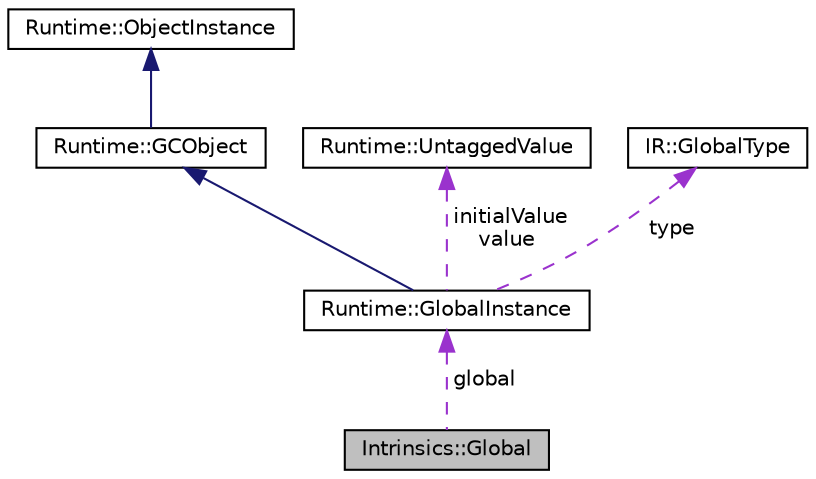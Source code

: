 digraph "Intrinsics::Global"
{
  edge [fontname="Helvetica",fontsize="10",labelfontname="Helvetica",labelfontsize="10"];
  node [fontname="Helvetica",fontsize="10",shape=record];
  Node3 [label="Intrinsics::Global",height=0.2,width=0.4,color="black", fillcolor="grey75", style="filled", fontcolor="black"];
  Node4 -> Node3 [dir="back",color="darkorchid3",fontsize="10",style="dashed",label=" global" ];
  Node4 [label="Runtime::GlobalInstance",height=0.2,width=0.4,color="black", fillcolor="white", style="filled",URL="$struct_runtime_1_1_global_instance.html"];
  Node5 -> Node4 [dir="back",color="midnightblue",fontsize="10",style="solid"];
  Node5 [label="Runtime::GCObject",height=0.2,width=0.4,color="black", fillcolor="white", style="filled",URL="$struct_runtime_1_1_g_c_object.html"];
  Node6 -> Node5 [dir="back",color="midnightblue",fontsize="10",style="solid"];
  Node6 [label="Runtime::ObjectInstance",height=0.2,width=0.4,color="black", fillcolor="white", style="filled",URL="$struct_runtime_1_1_object_instance.html"];
  Node7 -> Node4 [dir="back",color="darkorchid3",fontsize="10",style="dashed",label=" initialValue\nvalue" ];
  Node7 [label="Runtime::UntaggedValue",height=0.2,width=0.4,color="black", fillcolor="white", style="filled",URL="$struct_runtime_1_1_untagged_value.html"];
  Node8 -> Node4 [dir="back",color="darkorchid3",fontsize="10",style="dashed",label=" type" ];
  Node8 [label="IR::GlobalType",height=0.2,width=0.4,color="black", fillcolor="white", style="filled",URL="$struct_i_r_1_1_global_type.html"];
}
